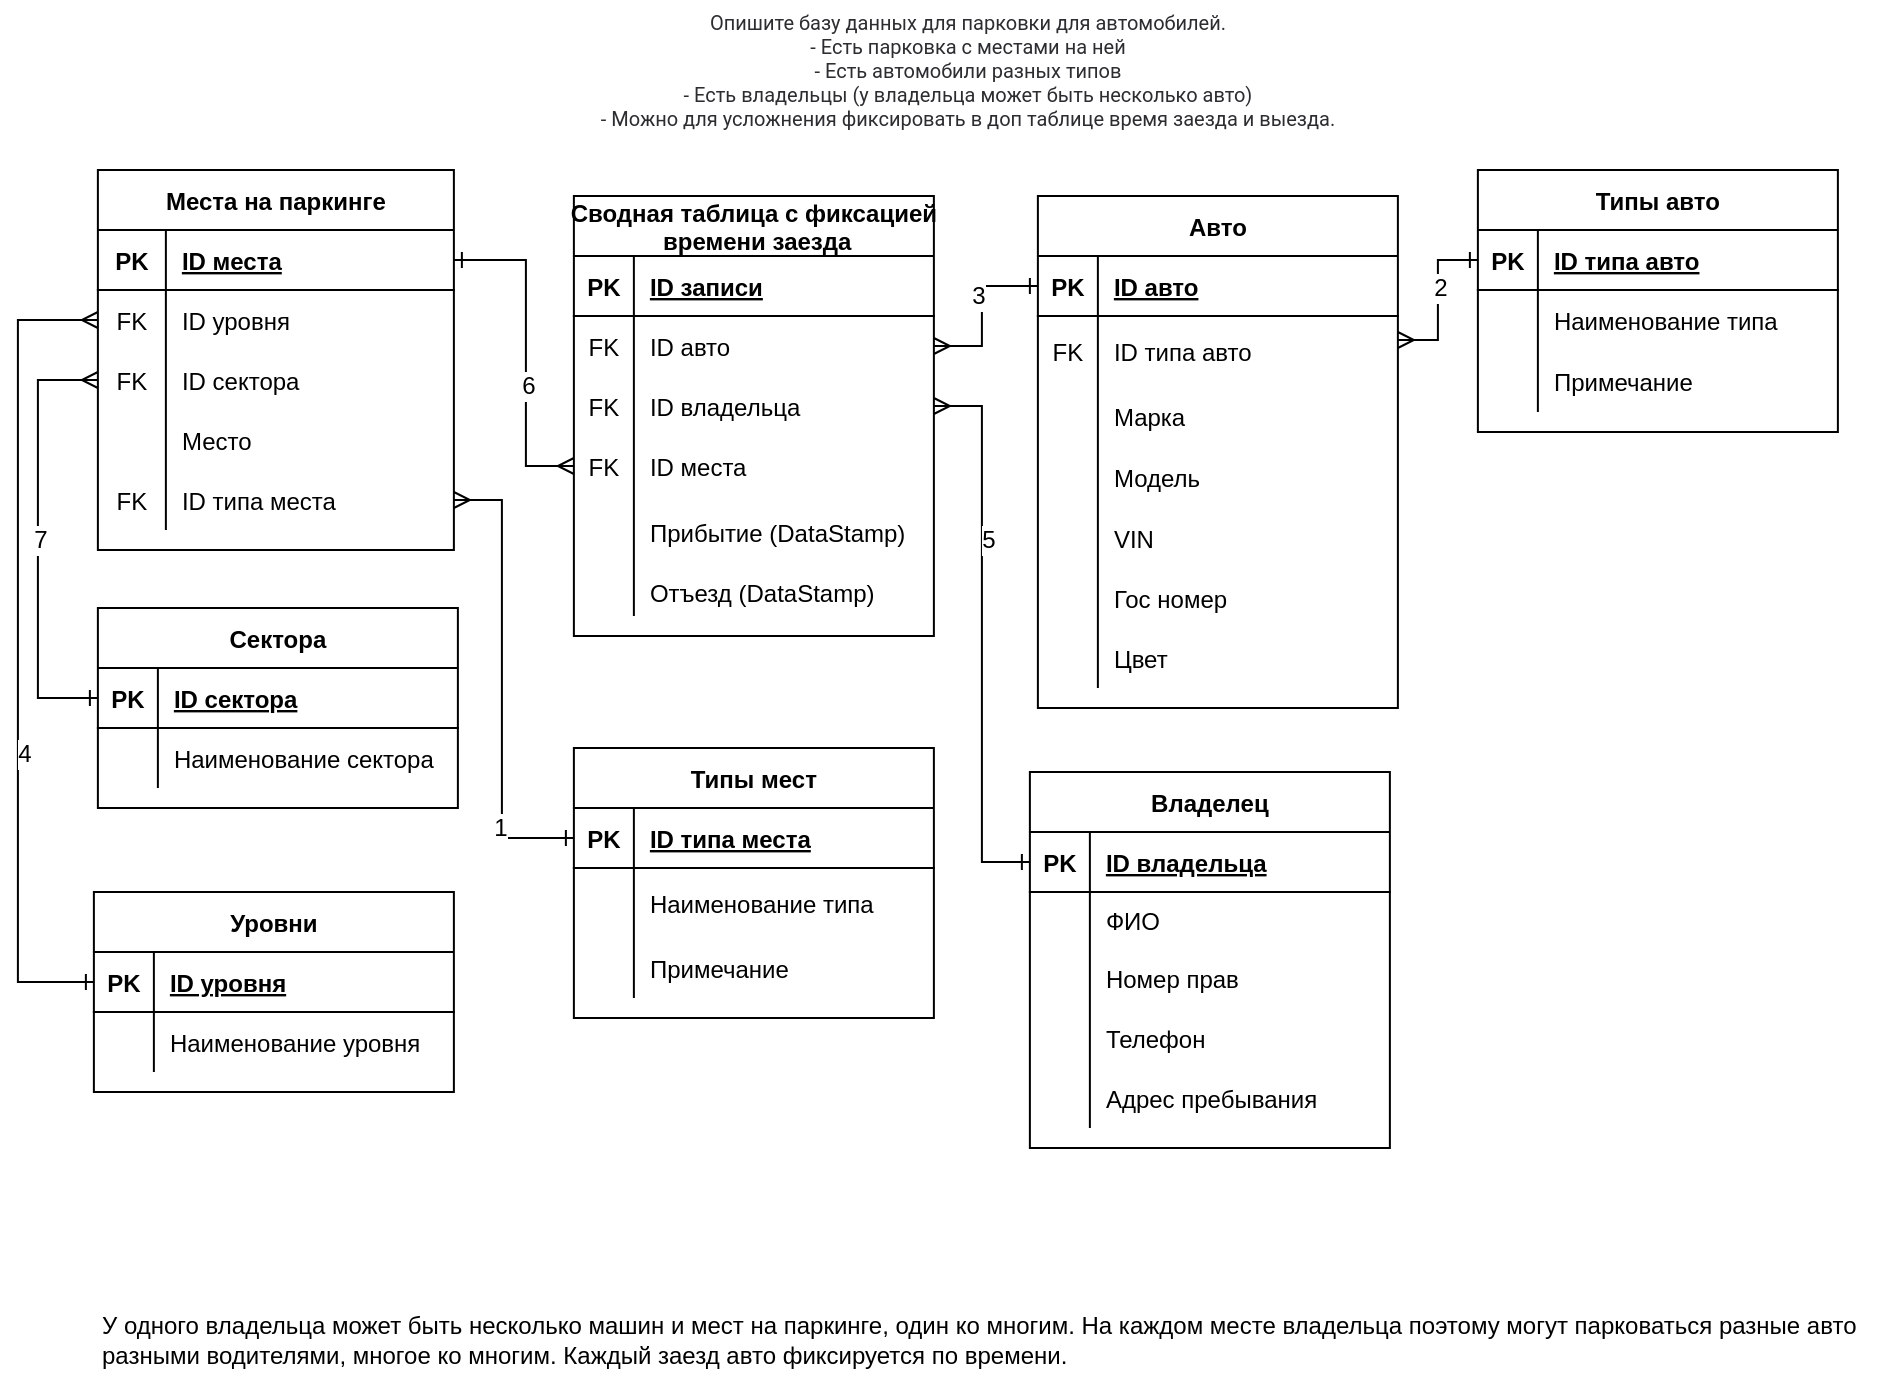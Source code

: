<mxfile version="20.0.3" type="github"><diagram id="L3IoGjg6pXGNKtXuSOJb" name="Page-1"><mxGraphModel dx="1113" dy="759" grid="1" gridSize="12" guides="1" tooltips="1" connect="1" arrows="1" fold="1" page="1" pageScale="1" pageWidth="1169" pageHeight="827" math="0" shadow="0"><root><mxCell id="0"/><mxCell id="1" parent="0"/><mxCell id="ihOSL-VGvATnuPGYAXtg-1" value="&lt;span style=&quot;text-align: start; caret-color: rgb(44, 45, 48); color: rgb(44, 45, 48); font-family: Roboto, &amp;quot;San Francisco&amp;quot;, &amp;quot;Helvetica Neue&amp;quot;, Helvetica, Arial; font-size: 10px; background-color: rgb(255, 255, 255);&quot;&gt;Опишите базу данных для парковки для автомобилей.&lt;/span&gt;&lt;br style=&quot;text-align: start; box-sizing: border-box; caret-color: rgb(44, 45, 48); color: rgb(44, 45, 48); font-family: Roboto, &amp;quot;San Francisco&amp;quot;, &amp;quot;Helvetica Neue&amp;quot;, Helvetica, Arial; font-size: 10px;&quot;&gt;&lt;span style=&quot;text-align: start; caret-color: rgb(44, 45, 48); color: rgb(44, 45, 48); font-family: Roboto, &amp;quot;San Francisco&amp;quot;, &amp;quot;Helvetica Neue&amp;quot;, Helvetica, Arial; font-size: 10px; background-color: rgb(255, 255, 255);&quot;&gt;- Есть парковка с местами на ней&lt;/span&gt;&lt;br style=&quot;text-align: start; box-sizing: border-box; caret-color: rgb(44, 45, 48); color: rgb(44, 45, 48); font-family: Roboto, &amp;quot;San Francisco&amp;quot;, &amp;quot;Helvetica Neue&amp;quot;, Helvetica, Arial; font-size: 10px;&quot;&gt;&lt;span style=&quot;text-align: start; caret-color: rgb(44, 45, 48); color: rgb(44, 45, 48); font-family: Roboto, &amp;quot;San Francisco&amp;quot;, &amp;quot;Helvetica Neue&amp;quot;, Helvetica, Arial; font-size: 10px; background-color: rgb(255, 255, 255);&quot;&gt;- Есть автомобили разных типов&lt;/span&gt;&lt;br style=&quot;text-align: start; box-sizing: border-box; caret-color: rgb(44, 45, 48); color: rgb(44, 45, 48); font-family: Roboto, &amp;quot;San Francisco&amp;quot;, &amp;quot;Helvetica Neue&amp;quot;, Helvetica, Arial; font-size: 10px;&quot;&gt;&lt;span style=&quot;text-align: start; caret-color: rgb(44, 45, 48); color: rgb(44, 45, 48); font-family: Roboto, &amp;quot;San Francisco&amp;quot;, &amp;quot;Helvetica Neue&amp;quot;, Helvetica, Arial; font-size: 10px; background-color: rgb(255, 255, 255);&quot;&gt;- Есть владельцы (у владельца может быть несколько авто)&lt;/span&gt;&lt;br style=&quot;text-align: start; box-sizing: border-box; caret-color: rgb(44, 45, 48); color: rgb(44, 45, 48); font-family: Roboto, &amp;quot;San Francisco&amp;quot;, &amp;quot;Helvetica Neue&amp;quot;, Helvetica, Arial; font-size: 10px;&quot;&gt;&lt;span style=&quot;text-align: start; caret-color: rgb(44, 45, 48); color: rgb(44, 45, 48); font-family: Roboto, &amp;quot;San Francisco&amp;quot;, &amp;quot;Helvetica Neue&amp;quot;, Helvetica, Arial; font-size: 10px; background-color: rgb(255, 255, 255);&quot;&gt;- Можно для усложнения фиксировать в доп таблице время заезда и выезда.&lt;/span&gt;" style="text;html=1;strokeColor=none;fillColor=none;align=center;verticalAlign=middle;whiteSpace=wrap;rounded=0;fontSize=10;" vertex="1" parent="1"><mxGeometry x="69.94" y="10" width="930" height="70" as="geometry"/></mxCell><mxCell id="ihOSL-VGvATnuPGYAXtg-3" value="Места на паркинге" style="shape=table;startSize=30;container=1;collapsible=1;childLayout=tableLayout;fixedRows=1;rowLines=0;fontStyle=1;align=center;resizeLast=1;" vertex="1" parent="1"><mxGeometry x="99.94" y="95" width="178" height="190" as="geometry"/></mxCell><mxCell id="ihOSL-VGvATnuPGYAXtg-4" value="" style="shape=tableRow;horizontal=0;startSize=0;swimlaneHead=0;swimlaneBody=0;fillColor=none;collapsible=0;dropTarget=0;points=[[0,0.5],[1,0.5]];portConstraint=eastwest;top=0;left=0;right=0;bottom=1;" vertex="1" parent="ihOSL-VGvATnuPGYAXtg-3"><mxGeometry y="30" width="178" height="30" as="geometry"/></mxCell><mxCell id="ihOSL-VGvATnuPGYAXtg-5" value="PK" style="shape=partialRectangle;connectable=0;fillColor=none;top=0;left=0;bottom=0;right=0;fontStyle=1;overflow=hidden;" vertex="1" parent="ihOSL-VGvATnuPGYAXtg-4"><mxGeometry width="34" height="30" as="geometry"><mxRectangle width="34" height="30" as="alternateBounds"/></mxGeometry></mxCell><mxCell id="ihOSL-VGvATnuPGYAXtg-6" value="ID места" style="shape=partialRectangle;connectable=0;fillColor=none;top=0;left=0;bottom=0;right=0;align=left;spacingLeft=6;fontStyle=5;overflow=hidden;" vertex="1" parent="ihOSL-VGvATnuPGYAXtg-4"><mxGeometry x="34" width="144" height="30" as="geometry"><mxRectangle width="144" height="30" as="alternateBounds"/></mxGeometry></mxCell><mxCell id="ihOSL-VGvATnuPGYAXtg-42" value="" style="shape=tableRow;horizontal=0;startSize=0;swimlaneHead=0;swimlaneBody=0;fillColor=none;collapsible=0;dropTarget=0;points=[[0,0.5],[1,0.5]];portConstraint=eastwest;top=0;left=0;right=0;bottom=0;" vertex="1" parent="ihOSL-VGvATnuPGYAXtg-3"><mxGeometry y="60" width="178" height="30" as="geometry"/></mxCell><mxCell id="ihOSL-VGvATnuPGYAXtg-43" value="FK" style="shape=partialRectangle;connectable=0;fillColor=none;top=0;left=0;bottom=0;right=0;fontStyle=0;overflow=hidden;" vertex="1" parent="ihOSL-VGvATnuPGYAXtg-42"><mxGeometry width="34" height="30" as="geometry"><mxRectangle width="34" height="30" as="alternateBounds"/></mxGeometry></mxCell><mxCell id="ihOSL-VGvATnuPGYAXtg-44" value="ID уровня" style="shape=partialRectangle;connectable=0;fillColor=none;top=0;left=0;bottom=0;right=0;align=left;spacingLeft=6;fontStyle=0;overflow=hidden;" vertex="1" parent="ihOSL-VGvATnuPGYAXtg-42"><mxGeometry x="34" width="144" height="30" as="geometry"><mxRectangle width="144" height="30" as="alternateBounds"/></mxGeometry></mxCell><mxCell id="ihOSL-VGvATnuPGYAXtg-45" value="" style="shape=tableRow;horizontal=0;startSize=0;swimlaneHead=0;swimlaneBody=0;fillColor=none;collapsible=0;dropTarget=0;points=[[0,0.5],[1,0.5]];portConstraint=eastwest;top=0;left=0;right=0;bottom=0;" vertex="1" parent="ihOSL-VGvATnuPGYAXtg-3"><mxGeometry y="90" width="178" height="30" as="geometry"/></mxCell><mxCell id="ihOSL-VGvATnuPGYAXtg-46" value="FK" style="shape=partialRectangle;connectable=0;fillColor=none;top=0;left=0;bottom=0;right=0;fontStyle=0;overflow=hidden;" vertex="1" parent="ihOSL-VGvATnuPGYAXtg-45"><mxGeometry width="34" height="30" as="geometry"><mxRectangle width="34" height="30" as="alternateBounds"/></mxGeometry></mxCell><mxCell id="ihOSL-VGvATnuPGYAXtg-47" value="ID сектора" style="shape=partialRectangle;connectable=0;fillColor=none;top=0;left=0;bottom=0;right=0;align=left;spacingLeft=6;fontStyle=0;overflow=hidden;" vertex="1" parent="ihOSL-VGvATnuPGYAXtg-45"><mxGeometry x="34" width="144" height="30" as="geometry"><mxRectangle width="144" height="30" as="alternateBounds"/></mxGeometry></mxCell><mxCell id="ihOSL-VGvATnuPGYAXtg-7" value="" style="shape=tableRow;horizontal=0;startSize=0;swimlaneHead=0;swimlaneBody=0;fillColor=none;collapsible=0;dropTarget=0;points=[[0,0.5],[1,0.5]];portConstraint=eastwest;top=0;left=0;right=0;bottom=0;" vertex="1" parent="ihOSL-VGvATnuPGYAXtg-3"><mxGeometry y="120" width="178" height="30" as="geometry"/></mxCell><mxCell id="ihOSL-VGvATnuPGYAXtg-8" value="" style="shape=partialRectangle;connectable=0;fillColor=none;top=0;left=0;bottom=0;right=0;editable=1;overflow=hidden;" vertex="1" parent="ihOSL-VGvATnuPGYAXtg-7"><mxGeometry width="34" height="30" as="geometry"><mxRectangle width="34" height="30" as="alternateBounds"/></mxGeometry></mxCell><mxCell id="ihOSL-VGvATnuPGYAXtg-9" value="Место" style="shape=partialRectangle;connectable=0;fillColor=none;top=0;left=0;bottom=0;right=0;align=left;spacingLeft=6;overflow=hidden;" vertex="1" parent="ihOSL-VGvATnuPGYAXtg-7"><mxGeometry x="34" width="144" height="30" as="geometry"><mxRectangle width="144" height="30" as="alternateBounds"/></mxGeometry></mxCell><mxCell id="ihOSL-VGvATnuPGYAXtg-247" value="" style="shape=tableRow;horizontal=0;startSize=0;swimlaneHead=0;swimlaneBody=0;fillColor=none;collapsible=0;dropTarget=0;points=[[0,0.5],[1,0.5]];portConstraint=eastwest;top=0;left=0;right=0;bottom=0;fontSize=12;" vertex="1" parent="ihOSL-VGvATnuPGYAXtg-3"><mxGeometry y="150" width="178" height="30" as="geometry"/></mxCell><mxCell id="ihOSL-VGvATnuPGYAXtg-248" value="FK" style="shape=partialRectangle;connectable=0;fillColor=none;top=0;left=0;bottom=0;right=0;fontStyle=0;overflow=hidden;fontSize=12;" vertex="1" parent="ihOSL-VGvATnuPGYAXtg-247"><mxGeometry width="34" height="30" as="geometry"><mxRectangle width="34" height="30" as="alternateBounds"/></mxGeometry></mxCell><mxCell id="ihOSL-VGvATnuPGYAXtg-249" value="ID типа места" style="shape=partialRectangle;connectable=0;fillColor=none;top=0;left=0;bottom=0;right=0;align=left;spacingLeft=6;fontStyle=0;overflow=hidden;fontSize=12;" vertex="1" parent="ihOSL-VGvATnuPGYAXtg-247"><mxGeometry x="34" width="144" height="30" as="geometry"><mxRectangle width="144" height="30" as="alternateBounds"/></mxGeometry></mxCell><mxCell id="ihOSL-VGvATnuPGYAXtg-16" value="Сектора" style="shape=table;startSize=30;container=1;collapsible=1;childLayout=tableLayout;fixedRows=1;rowLines=0;fontStyle=1;align=center;resizeLast=1;" vertex="1" parent="1"><mxGeometry x="99.94" y="314" width="180" height="100" as="geometry"/></mxCell><mxCell id="ihOSL-VGvATnuPGYAXtg-17" value="" style="shape=tableRow;horizontal=0;startSize=0;swimlaneHead=0;swimlaneBody=0;fillColor=none;collapsible=0;dropTarget=0;points=[[0,0.5],[1,0.5]];portConstraint=eastwest;top=0;left=0;right=0;bottom=1;" vertex="1" parent="ihOSL-VGvATnuPGYAXtg-16"><mxGeometry y="30" width="180" height="30" as="geometry"/></mxCell><mxCell id="ihOSL-VGvATnuPGYAXtg-18" value="PK" style="shape=partialRectangle;connectable=0;fillColor=none;top=0;left=0;bottom=0;right=0;fontStyle=1;overflow=hidden;" vertex="1" parent="ihOSL-VGvATnuPGYAXtg-17"><mxGeometry width="30" height="30" as="geometry"><mxRectangle width="30" height="30" as="alternateBounds"/></mxGeometry></mxCell><mxCell id="ihOSL-VGvATnuPGYAXtg-19" value="ID сектора" style="shape=partialRectangle;connectable=0;fillColor=none;top=0;left=0;bottom=0;right=0;align=left;spacingLeft=6;fontStyle=5;overflow=hidden;" vertex="1" parent="ihOSL-VGvATnuPGYAXtg-17"><mxGeometry x="30" width="150" height="30" as="geometry"><mxRectangle width="150" height="30" as="alternateBounds"/></mxGeometry></mxCell><mxCell id="ihOSL-VGvATnuPGYAXtg-20" value="" style="shape=tableRow;horizontal=0;startSize=0;swimlaneHead=0;swimlaneBody=0;fillColor=none;collapsible=0;dropTarget=0;points=[[0,0.5],[1,0.5]];portConstraint=eastwest;top=0;left=0;right=0;bottom=0;" vertex="1" parent="ihOSL-VGvATnuPGYAXtg-16"><mxGeometry y="60" width="180" height="30" as="geometry"/></mxCell><mxCell id="ihOSL-VGvATnuPGYAXtg-21" value="" style="shape=partialRectangle;connectable=0;fillColor=none;top=0;left=0;bottom=0;right=0;editable=1;overflow=hidden;" vertex="1" parent="ihOSL-VGvATnuPGYAXtg-20"><mxGeometry width="30" height="30" as="geometry"><mxRectangle width="30" height="30" as="alternateBounds"/></mxGeometry></mxCell><mxCell id="ihOSL-VGvATnuPGYAXtg-22" value="Наименование сектора" style="shape=partialRectangle;connectable=0;fillColor=none;top=0;left=0;bottom=0;right=0;align=left;spacingLeft=6;overflow=hidden;" vertex="1" parent="ihOSL-VGvATnuPGYAXtg-20"><mxGeometry x="30" width="150" height="30" as="geometry"><mxRectangle width="150" height="30" as="alternateBounds"/></mxGeometry></mxCell><mxCell id="ihOSL-VGvATnuPGYAXtg-29" value="Уровни" style="shape=table;startSize=30;container=1;collapsible=1;childLayout=tableLayout;fixedRows=1;rowLines=0;fontStyle=1;align=center;resizeLast=1;" vertex="1" parent="1"><mxGeometry x="97.94" y="456" width="180" height="100" as="geometry"/></mxCell><mxCell id="ihOSL-VGvATnuPGYAXtg-30" value="" style="shape=tableRow;horizontal=0;startSize=0;swimlaneHead=0;swimlaneBody=0;fillColor=none;collapsible=0;dropTarget=0;points=[[0,0.5],[1,0.5]];portConstraint=eastwest;top=0;left=0;right=0;bottom=1;" vertex="1" parent="ihOSL-VGvATnuPGYAXtg-29"><mxGeometry y="30" width="180" height="30" as="geometry"/></mxCell><mxCell id="ihOSL-VGvATnuPGYAXtg-31" value="PK" style="shape=partialRectangle;connectable=0;fillColor=none;top=0;left=0;bottom=0;right=0;fontStyle=1;overflow=hidden;" vertex="1" parent="ihOSL-VGvATnuPGYAXtg-30"><mxGeometry width="30" height="30" as="geometry"><mxRectangle width="30" height="30" as="alternateBounds"/></mxGeometry></mxCell><mxCell id="ihOSL-VGvATnuPGYAXtg-32" value="ID уровня" style="shape=partialRectangle;connectable=0;fillColor=none;top=0;left=0;bottom=0;right=0;align=left;spacingLeft=6;fontStyle=5;overflow=hidden;" vertex="1" parent="ihOSL-VGvATnuPGYAXtg-30"><mxGeometry x="30" width="150" height="30" as="geometry"><mxRectangle width="150" height="30" as="alternateBounds"/></mxGeometry></mxCell><mxCell id="ihOSL-VGvATnuPGYAXtg-33" value="" style="shape=tableRow;horizontal=0;startSize=0;swimlaneHead=0;swimlaneBody=0;fillColor=none;collapsible=0;dropTarget=0;points=[[0,0.5],[1,0.5]];portConstraint=eastwest;top=0;left=0;right=0;bottom=0;" vertex="1" parent="ihOSL-VGvATnuPGYAXtg-29"><mxGeometry y="60" width="180" height="30" as="geometry"/></mxCell><mxCell id="ihOSL-VGvATnuPGYAXtg-34" value="" style="shape=partialRectangle;connectable=0;fillColor=none;top=0;left=0;bottom=0;right=0;editable=1;overflow=hidden;" vertex="1" parent="ihOSL-VGvATnuPGYAXtg-33"><mxGeometry width="30" height="30" as="geometry"><mxRectangle width="30" height="30" as="alternateBounds"/></mxGeometry></mxCell><mxCell id="ihOSL-VGvATnuPGYAXtg-35" value="Наименование уровня" style="shape=partialRectangle;connectable=0;fillColor=none;top=0;left=0;bottom=0;right=0;align=left;spacingLeft=6;overflow=hidden;" vertex="1" parent="ihOSL-VGvATnuPGYAXtg-33"><mxGeometry x="30" width="150" height="30" as="geometry"><mxRectangle width="150" height="30" as="alternateBounds"/></mxGeometry></mxCell><mxCell id="ihOSL-VGvATnuPGYAXtg-52" style="edgeStyle=orthogonalEdgeStyle;rounded=0;orthogonalLoop=1;jettySize=auto;html=1;endArrow=ERone;endFill=0;startArrow=ERmany;startFill=0;" edge="1" parent="1" source="ihOSL-VGvATnuPGYAXtg-45" target="ihOSL-VGvATnuPGYAXtg-17"><mxGeometry relative="1" as="geometry"><Array as="points"><mxPoint x="69.94" y="200"/><mxPoint x="69.94" y="359"/></Array></mxGeometry></mxCell><mxCell id="ihOSL-VGvATnuPGYAXtg-258" value="7" style="edgeLabel;html=1;align=center;verticalAlign=middle;resizable=0;points=[];fontSize=12;" vertex="1" connectable="0" parent="ihOSL-VGvATnuPGYAXtg-52"><mxGeometry x="0.003" y="1" relative="1" as="geometry"><mxPoint as="offset"/></mxGeometry></mxCell><mxCell id="ihOSL-VGvATnuPGYAXtg-53" style="edgeStyle=orthogonalEdgeStyle;rounded=0;orthogonalLoop=1;jettySize=auto;html=1;startArrow=ERmany;startFill=0;endArrow=ERone;endFill=0;" edge="1" parent="1" source="ihOSL-VGvATnuPGYAXtg-42" target="ihOSL-VGvATnuPGYAXtg-30"><mxGeometry relative="1" as="geometry"><mxPoint x="89.94" y="400" as="targetPoint"/><Array as="points"><mxPoint x="59.94" y="170"/><mxPoint x="59.94" y="501"/></Array></mxGeometry></mxCell><mxCell id="ihOSL-VGvATnuPGYAXtg-259" value="4" style="edgeLabel;html=1;align=center;verticalAlign=middle;resizable=0;points=[];fontSize=12;" vertex="1" connectable="0" parent="ihOSL-VGvATnuPGYAXtg-53"><mxGeometry x="0.256" y="3" relative="1" as="geometry"><mxPoint as="offset"/></mxGeometry></mxCell><mxCell id="ihOSL-VGvATnuPGYAXtg-54" value="Владелец" style="shape=table;startSize=30;container=1;collapsible=1;childLayout=tableLayout;fixedRows=1;rowLines=0;fontStyle=1;align=center;resizeLast=1;" vertex="1" parent="1"><mxGeometry x="565.94" y="396" width="180" height="188" as="geometry"/></mxCell><mxCell id="ihOSL-VGvATnuPGYAXtg-55" value="" style="shape=tableRow;horizontal=0;startSize=0;swimlaneHead=0;swimlaneBody=0;fillColor=none;collapsible=0;dropTarget=0;points=[[0,0.5],[1,0.5]];portConstraint=eastwest;top=0;left=0;right=0;bottom=1;" vertex="1" parent="ihOSL-VGvATnuPGYAXtg-54"><mxGeometry y="30" width="180" height="30" as="geometry"/></mxCell><mxCell id="ihOSL-VGvATnuPGYAXtg-56" value="PK" style="shape=partialRectangle;connectable=0;fillColor=none;top=0;left=0;bottom=0;right=0;fontStyle=1;overflow=hidden;" vertex="1" parent="ihOSL-VGvATnuPGYAXtg-55"><mxGeometry width="30" height="30" as="geometry"><mxRectangle width="30" height="30" as="alternateBounds"/></mxGeometry></mxCell><mxCell id="ihOSL-VGvATnuPGYAXtg-57" value="ID владельца" style="shape=partialRectangle;connectable=0;fillColor=none;top=0;left=0;bottom=0;right=0;align=left;spacingLeft=6;fontStyle=5;overflow=hidden;" vertex="1" parent="ihOSL-VGvATnuPGYAXtg-55"><mxGeometry x="30" width="150" height="30" as="geometry"><mxRectangle width="150" height="30" as="alternateBounds"/></mxGeometry></mxCell><mxCell id="ihOSL-VGvATnuPGYAXtg-61" value="" style="shape=tableRow;horizontal=0;startSize=0;swimlaneHead=0;swimlaneBody=0;fillColor=none;collapsible=0;dropTarget=0;points=[[0,0.5],[1,0.5]];portConstraint=eastwest;top=0;left=0;right=0;bottom=0;" vertex="1" parent="ihOSL-VGvATnuPGYAXtg-54"><mxGeometry y="60" width="180" height="28" as="geometry"/></mxCell><mxCell id="ihOSL-VGvATnuPGYAXtg-62" value="" style="shape=partialRectangle;connectable=0;fillColor=none;top=0;left=0;bottom=0;right=0;editable=1;overflow=hidden;" vertex="1" parent="ihOSL-VGvATnuPGYAXtg-61"><mxGeometry width="30" height="28" as="geometry"><mxRectangle width="30" height="28" as="alternateBounds"/></mxGeometry></mxCell><mxCell id="ihOSL-VGvATnuPGYAXtg-63" value="ФИО" style="shape=partialRectangle;connectable=0;fillColor=none;top=0;left=0;bottom=0;right=0;align=left;spacingLeft=6;overflow=hidden;" vertex="1" parent="ihOSL-VGvATnuPGYAXtg-61"><mxGeometry x="30" width="150" height="28" as="geometry"><mxRectangle width="150" height="28" as="alternateBounds"/></mxGeometry></mxCell><mxCell id="ihOSL-VGvATnuPGYAXtg-58" value="" style="shape=tableRow;horizontal=0;startSize=0;swimlaneHead=0;swimlaneBody=0;fillColor=none;collapsible=0;dropTarget=0;points=[[0,0.5],[1,0.5]];portConstraint=eastwest;top=0;left=0;right=0;bottom=0;" vertex="1" parent="ihOSL-VGvATnuPGYAXtg-54"><mxGeometry y="88" width="180" height="30" as="geometry"/></mxCell><mxCell id="ihOSL-VGvATnuPGYAXtg-59" value="" style="shape=partialRectangle;connectable=0;fillColor=none;top=0;left=0;bottom=0;right=0;editable=1;overflow=hidden;" vertex="1" parent="ihOSL-VGvATnuPGYAXtg-58"><mxGeometry width="30" height="30" as="geometry"><mxRectangle width="30" height="30" as="alternateBounds"/></mxGeometry></mxCell><mxCell id="ihOSL-VGvATnuPGYAXtg-60" value="Номер прав" style="shape=partialRectangle;connectable=0;fillColor=none;top=0;left=0;bottom=0;right=0;align=left;spacingLeft=6;overflow=hidden;" vertex="1" parent="ihOSL-VGvATnuPGYAXtg-58"><mxGeometry x="30" width="150" height="30" as="geometry"><mxRectangle width="150" height="30" as="alternateBounds"/></mxGeometry></mxCell><mxCell id="ihOSL-VGvATnuPGYAXtg-64" value="" style="shape=tableRow;horizontal=0;startSize=0;swimlaneHead=0;swimlaneBody=0;fillColor=none;collapsible=0;dropTarget=0;points=[[0,0.5],[1,0.5]];portConstraint=eastwest;top=0;left=0;right=0;bottom=0;" vertex="1" parent="ihOSL-VGvATnuPGYAXtg-54"><mxGeometry y="118" width="180" height="30" as="geometry"/></mxCell><mxCell id="ihOSL-VGvATnuPGYAXtg-65" value="" style="shape=partialRectangle;connectable=0;fillColor=none;top=0;left=0;bottom=0;right=0;editable=1;overflow=hidden;" vertex="1" parent="ihOSL-VGvATnuPGYAXtg-64"><mxGeometry width="30" height="30" as="geometry"><mxRectangle width="30" height="30" as="alternateBounds"/></mxGeometry></mxCell><mxCell id="ihOSL-VGvATnuPGYAXtg-66" value="Телефон" style="shape=partialRectangle;connectable=0;fillColor=none;top=0;left=0;bottom=0;right=0;align=left;spacingLeft=6;overflow=hidden;" vertex="1" parent="ihOSL-VGvATnuPGYAXtg-64"><mxGeometry x="30" width="150" height="30" as="geometry"><mxRectangle width="150" height="30" as="alternateBounds"/></mxGeometry></mxCell><mxCell id="ihOSL-VGvATnuPGYAXtg-67" value="" style="shape=tableRow;horizontal=0;startSize=0;swimlaneHead=0;swimlaneBody=0;fillColor=none;collapsible=0;dropTarget=0;points=[[0,0.5],[1,0.5]];portConstraint=eastwest;top=0;left=0;right=0;bottom=0;" vertex="1" parent="ihOSL-VGvATnuPGYAXtg-54"><mxGeometry y="148" width="180" height="30" as="geometry"/></mxCell><mxCell id="ihOSL-VGvATnuPGYAXtg-68" value="" style="shape=partialRectangle;connectable=0;fillColor=none;top=0;left=0;bottom=0;right=0;editable=1;overflow=hidden;" vertex="1" parent="ihOSL-VGvATnuPGYAXtg-67"><mxGeometry width="30" height="30" as="geometry"><mxRectangle width="30" height="30" as="alternateBounds"/></mxGeometry></mxCell><mxCell id="ihOSL-VGvATnuPGYAXtg-69" value="Адрес пребывания" style="shape=partialRectangle;connectable=0;fillColor=none;top=0;left=0;bottom=0;right=0;align=left;spacingLeft=6;overflow=hidden;" vertex="1" parent="ihOSL-VGvATnuPGYAXtg-67"><mxGeometry x="30" width="150" height="30" as="geometry"><mxRectangle width="150" height="30" as="alternateBounds"/></mxGeometry></mxCell><mxCell id="ihOSL-VGvATnuPGYAXtg-70" value="Авто" style="shape=table;startSize=30;container=1;collapsible=1;childLayout=tableLayout;fixedRows=1;rowLines=0;fontStyle=1;align=center;resizeLast=1;" vertex="1" parent="1"><mxGeometry x="569.94" y="108" width="180" height="256" as="geometry"/></mxCell><mxCell id="ihOSL-VGvATnuPGYAXtg-71" value="" style="shape=tableRow;horizontal=0;startSize=0;swimlaneHead=0;swimlaneBody=0;fillColor=none;collapsible=0;dropTarget=0;points=[[0,0.5],[1,0.5]];portConstraint=eastwest;top=0;left=0;right=0;bottom=1;" vertex="1" parent="ihOSL-VGvATnuPGYAXtg-70"><mxGeometry y="30" width="180" height="30" as="geometry"/></mxCell><mxCell id="ihOSL-VGvATnuPGYAXtg-72" value="PK" style="shape=partialRectangle;connectable=0;fillColor=none;top=0;left=0;bottom=0;right=0;fontStyle=1;overflow=hidden;" vertex="1" parent="ihOSL-VGvATnuPGYAXtg-71"><mxGeometry width="30" height="30" as="geometry"><mxRectangle width="30" height="30" as="alternateBounds"/></mxGeometry></mxCell><mxCell id="ihOSL-VGvATnuPGYAXtg-73" value="ID авто" style="shape=partialRectangle;connectable=0;fillColor=none;top=0;left=0;bottom=0;right=0;align=left;spacingLeft=6;fontStyle=5;overflow=hidden;" vertex="1" parent="ihOSL-VGvATnuPGYAXtg-71"><mxGeometry x="30" width="150" height="30" as="geometry"><mxRectangle width="150" height="30" as="alternateBounds"/></mxGeometry></mxCell><mxCell id="ihOSL-VGvATnuPGYAXtg-94" value="" style="shape=tableRow;horizontal=0;startSize=0;swimlaneHead=0;swimlaneBody=0;fillColor=none;collapsible=0;dropTarget=0;points=[[0,0.5],[1,0.5]];portConstraint=eastwest;top=0;left=0;right=0;bottom=0;" vertex="1" parent="ihOSL-VGvATnuPGYAXtg-70"><mxGeometry y="60" width="180" height="35" as="geometry"/></mxCell><mxCell id="ihOSL-VGvATnuPGYAXtg-95" value="FK" style="shape=partialRectangle;connectable=0;fillColor=none;top=0;left=0;bottom=0;right=0;fontStyle=0;overflow=hidden;" vertex="1" parent="ihOSL-VGvATnuPGYAXtg-94"><mxGeometry width="30" height="35" as="geometry"><mxRectangle width="30" height="35" as="alternateBounds"/></mxGeometry></mxCell><mxCell id="ihOSL-VGvATnuPGYAXtg-96" value="ID типа авто" style="shape=partialRectangle;connectable=0;fillColor=none;top=0;left=0;bottom=0;right=0;align=left;spacingLeft=6;fontStyle=0;overflow=hidden;" vertex="1" parent="ihOSL-VGvATnuPGYAXtg-94"><mxGeometry x="30" width="150" height="35" as="geometry"><mxRectangle width="150" height="35" as="alternateBounds"/></mxGeometry></mxCell><mxCell id="ihOSL-VGvATnuPGYAXtg-74" value="" style="shape=tableRow;horizontal=0;startSize=0;swimlaneHead=0;swimlaneBody=0;fillColor=none;collapsible=0;dropTarget=0;points=[[0,0.5],[1,0.5]];portConstraint=eastwest;top=0;left=0;right=0;bottom=0;" vertex="1" parent="ihOSL-VGvATnuPGYAXtg-70"><mxGeometry y="95" width="180" height="30" as="geometry"/></mxCell><mxCell id="ihOSL-VGvATnuPGYAXtg-75" value="" style="shape=partialRectangle;connectable=0;fillColor=none;top=0;left=0;bottom=0;right=0;editable=1;overflow=hidden;" vertex="1" parent="ihOSL-VGvATnuPGYAXtg-74"><mxGeometry width="30" height="30" as="geometry"><mxRectangle width="30" height="30" as="alternateBounds"/></mxGeometry></mxCell><mxCell id="ihOSL-VGvATnuPGYAXtg-76" value="Марка" style="shape=partialRectangle;connectable=0;fillColor=none;top=0;left=0;bottom=0;right=0;align=left;spacingLeft=6;overflow=hidden;" vertex="1" parent="ihOSL-VGvATnuPGYAXtg-74"><mxGeometry x="30" width="150" height="30" as="geometry"><mxRectangle width="150" height="30" as="alternateBounds"/></mxGeometry></mxCell><mxCell id="ihOSL-VGvATnuPGYAXtg-77" value="" style="shape=tableRow;horizontal=0;startSize=0;swimlaneHead=0;swimlaneBody=0;fillColor=none;collapsible=0;dropTarget=0;points=[[0,0.5],[1,0.5]];portConstraint=eastwest;top=0;left=0;right=0;bottom=0;" vertex="1" parent="ihOSL-VGvATnuPGYAXtg-70"><mxGeometry y="125" width="180" height="31" as="geometry"/></mxCell><mxCell id="ihOSL-VGvATnuPGYAXtg-78" value="" style="shape=partialRectangle;connectable=0;fillColor=none;top=0;left=0;bottom=0;right=0;editable=1;overflow=hidden;" vertex="1" parent="ihOSL-VGvATnuPGYAXtg-77"><mxGeometry width="30" height="31" as="geometry"><mxRectangle width="30" height="31" as="alternateBounds"/></mxGeometry></mxCell><mxCell id="ihOSL-VGvATnuPGYAXtg-79" value="Модель" style="shape=partialRectangle;connectable=0;fillColor=none;top=0;left=0;bottom=0;right=0;align=left;spacingLeft=6;overflow=hidden;" vertex="1" parent="ihOSL-VGvATnuPGYAXtg-77"><mxGeometry x="30" width="150" height="31" as="geometry"><mxRectangle width="150" height="31" as="alternateBounds"/></mxGeometry></mxCell><mxCell id="ihOSL-VGvATnuPGYAXtg-80" value="" style="shape=tableRow;horizontal=0;startSize=0;swimlaneHead=0;swimlaneBody=0;fillColor=none;collapsible=0;dropTarget=0;points=[[0,0.5],[1,0.5]];portConstraint=eastwest;top=0;left=0;right=0;bottom=0;" vertex="1" parent="ihOSL-VGvATnuPGYAXtg-70"><mxGeometry y="156" width="180" height="30" as="geometry"/></mxCell><mxCell id="ihOSL-VGvATnuPGYAXtg-81" value="" style="shape=partialRectangle;connectable=0;fillColor=none;top=0;left=0;bottom=0;right=0;editable=1;overflow=hidden;" vertex="1" parent="ihOSL-VGvATnuPGYAXtg-80"><mxGeometry width="30" height="30" as="geometry"><mxRectangle width="30" height="30" as="alternateBounds"/></mxGeometry></mxCell><mxCell id="ihOSL-VGvATnuPGYAXtg-82" value="VIN" style="shape=partialRectangle;connectable=0;fillColor=none;top=0;left=0;bottom=0;right=0;align=left;spacingLeft=6;overflow=hidden;" vertex="1" parent="ihOSL-VGvATnuPGYAXtg-80"><mxGeometry x="30" width="150" height="30" as="geometry"><mxRectangle width="150" height="30" as="alternateBounds"/></mxGeometry></mxCell><mxCell id="ihOSL-VGvATnuPGYAXtg-87" value="" style="shape=tableRow;horizontal=0;startSize=0;swimlaneHead=0;swimlaneBody=0;fillColor=none;collapsible=0;dropTarget=0;points=[[0,0.5],[1,0.5]];portConstraint=eastwest;top=0;left=0;right=0;bottom=0;" vertex="1" parent="ihOSL-VGvATnuPGYAXtg-70"><mxGeometry y="186" width="180" height="30" as="geometry"/></mxCell><mxCell id="ihOSL-VGvATnuPGYAXtg-88" value="" style="shape=partialRectangle;connectable=0;fillColor=none;top=0;left=0;bottom=0;right=0;editable=1;overflow=hidden;" vertex="1" parent="ihOSL-VGvATnuPGYAXtg-87"><mxGeometry width="30" height="30" as="geometry"><mxRectangle width="30" height="30" as="alternateBounds"/></mxGeometry></mxCell><mxCell id="ihOSL-VGvATnuPGYAXtg-89" value="Гос номер" style="shape=partialRectangle;connectable=0;fillColor=none;top=0;left=0;bottom=0;right=0;align=left;spacingLeft=6;overflow=hidden;" vertex="1" parent="ihOSL-VGvATnuPGYAXtg-87"><mxGeometry x="30" width="150" height="30" as="geometry"><mxRectangle width="150" height="30" as="alternateBounds"/></mxGeometry></mxCell><mxCell id="ihOSL-VGvATnuPGYAXtg-91" value="" style="shape=tableRow;horizontal=0;startSize=0;swimlaneHead=0;swimlaneBody=0;fillColor=none;collapsible=0;dropTarget=0;points=[[0,0.5],[1,0.5]];portConstraint=eastwest;top=0;left=0;right=0;bottom=0;" vertex="1" parent="ihOSL-VGvATnuPGYAXtg-70"><mxGeometry y="216" width="180" height="30" as="geometry"/></mxCell><mxCell id="ihOSL-VGvATnuPGYAXtg-92" value="" style="shape=partialRectangle;connectable=0;fillColor=none;top=0;left=0;bottom=0;right=0;editable=1;overflow=hidden;" vertex="1" parent="ihOSL-VGvATnuPGYAXtg-91"><mxGeometry width="30" height="30" as="geometry"><mxRectangle width="30" height="30" as="alternateBounds"/></mxGeometry></mxCell><mxCell id="ihOSL-VGvATnuPGYAXtg-93" value="Цвет" style="shape=partialRectangle;connectable=0;fillColor=none;top=0;left=0;bottom=0;right=0;align=left;spacingLeft=6;overflow=hidden;" vertex="1" parent="ihOSL-VGvATnuPGYAXtg-91"><mxGeometry x="30" width="150" height="30" as="geometry"><mxRectangle width="150" height="30" as="alternateBounds"/></mxGeometry></mxCell><mxCell id="ihOSL-VGvATnuPGYAXtg-97" value="Типы авто" style="shape=table;startSize=30;container=1;collapsible=1;childLayout=tableLayout;fixedRows=1;rowLines=0;fontStyle=1;align=center;resizeLast=1;" vertex="1" parent="1"><mxGeometry x="789.94" y="95" width="180" height="131" as="geometry"/></mxCell><mxCell id="ihOSL-VGvATnuPGYAXtg-98" value="" style="shape=tableRow;horizontal=0;startSize=0;swimlaneHead=0;swimlaneBody=0;fillColor=none;collapsible=0;dropTarget=0;points=[[0,0.5],[1,0.5]];portConstraint=eastwest;top=0;left=0;right=0;bottom=1;" vertex="1" parent="ihOSL-VGvATnuPGYAXtg-97"><mxGeometry y="30" width="180" height="30" as="geometry"/></mxCell><mxCell id="ihOSL-VGvATnuPGYAXtg-99" value="PK" style="shape=partialRectangle;connectable=0;fillColor=none;top=0;left=0;bottom=0;right=0;fontStyle=1;overflow=hidden;" vertex="1" parent="ihOSL-VGvATnuPGYAXtg-98"><mxGeometry width="30" height="30" as="geometry"><mxRectangle width="30" height="30" as="alternateBounds"/></mxGeometry></mxCell><mxCell id="ihOSL-VGvATnuPGYAXtg-100" value="ID типа авто" style="shape=partialRectangle;connectable=0;fillColor=none;top=0;left=0;bottom=0;right=0;align=left;spacingLeft=6;fontStyle=5;overflow=hidden;" vertex="1" parent="ihOSL-VGvATnuPGYAXtg-98"><mxGeometry x="30" width="150" height="30" as="geometry"><mxRectangle width="150" height="30" as="alternateBounds"/></mxGeometry></mxCell><mxCell id="ihOSL-VGvATnuPGYAXtg-101" value="" style="shape=tableRow;horizontal=0;startSize=0;swimlaneHead=0;swimlaneBody=0;fillColor=none;collapsible=0;dropTarget=0;points=[[0,0.5],[1,0.5]];portConstraint=eastwest;top=0;left=0;right=0;bottom=0;" vertex="1" parent="ihOSL-VGvATnuPGYAXtg-97"><mxGeometry y="60" width="180" height="30" as="geometry"/></mxCell><mxCell id="ihOSL-VGvATnuPGYAXtg-102" value="" style="shape=partialRectangle;connectable=0;fillColor=none;top=0;left=0;bottom=0;right=0;editable=1;overflow=hidden;" vertex="1" parent="ihOSL-VGvATnuPGYAXtg-101"><mxGeometry width="30" height="30" as="geometry"><mxRectangle width="30" height="30" as="alternateBounds"/></mxGeometry></mxCell><mxCell id="ihOSL-VGvATnuPGYAXtg-103" value="Наименование типа" style="shape=partialRectangle;connectable=0;fillColor=none;top=0;left=0;bottom=0;right=0;align=left;spacingLeft=6;overflow=hidden;" vertex="1" parent="ihOSL-VGvATnuPGYAXtg-101"><mxGeometry x="30" width="150" height="30" as="geometry"><mxRectangle width="150" height="30" as="alternateBounds"/></mxGeometry></mxCell><mxCell id="ihOSL-VGvATnuPGYAXtg-104" value="" style="shape=tableRow;horizontal=0;startSize=0;swimlaneHead=0;swimlaneBody=0;fillColor=none;collapsible=0;dropTarget=0;points=[[0,0.5],[1,0.5]];portConstraint=eastwest;top=0;left=0;right=0;bottom=0;" vertex="1" parent="ihOSL-VGvATnuPGYAXtg-97"><mxGeometry y="90" width="180" height="31" as="geometry"/></mxCell><mxCell id="ihOSL-VGvATnuPGYAXtg-105" value="" style="shape=partialRectangle;connectable=0;fillColor=none;top=0;left=0;bottom=0;right=0;editable=1;overflow=hidden;" vertex="1" parent="ihOSL-VGvATnuPGYAXtg-104"><mxGeometry width="30" height="31" as="geometry"><mxRectangle width="30" height="31" as="alternateBounds"/></mxGeometry></mxCell><mxCell id="ihOSL-VGvATnuPGYAXtg-106" value="Примечание" style="shape=partialRectangle;connectable=0;fillColor=none;top=0;left=0;bottom=0;right=0;align=left;spacingLeft=6;overflow=hidden;" vertex="1" parent="ihOSL-VGvATnuPGYAXtg-104"><mxGeometry x="30" width="150" height="31" as="geometry"><mxRectangle width="150" height="31" as="alternateBounds"/></mxGeometry></mxCell><mxCell id="ihOSL-VGvATnuPGYAXtg-110" style="edgeStyle=orthogonalEdgeStyle;rounded=0;orthogonalLoop=1;jettySize=auto;html=1;entryX=0;entryY=0.5;entryDx=0;entryDy=0;startArrow=ERmany;startFill=0;endArrow=ERone;endFill=0;" edge="1" parent="1" source="ihOSL-VGvATnuPGYAXtg-94" target="ihOSL-VGvATnuPGYAXtg-98"><mxGeometry relative="1" as="geometry"><Array as="points"><mxPoint x="769.94" y="180"/><mxPoint x="769.94" y="140"/></Array></mxGeometry></mxCell><mxCell id="ihOSL-VGvATnuPGYAXtg-253" value="2" style="edgeLabel;html=1;align=center;verticalAlign=middle;resizable=0;points=[];fontSize=12;" vertex="1" connectable="0" parent="ihOSL-VGvATnuPGYAXtg-110"><mxGeometry x="0.154" y="-1" relative="1" as="geometry"><mxPoint as="offset"/></mxGeometry></mxCell><mxCell id="ihOSL-VGvATnuPGYAXtg-111" value="Сводная таблица с фиксацией&#10; времени заезда" style="shape=table;startSize=30;container=1;collapsible=1;childLayout=tableLayout;fixedRows=1;rowLines=0;fontStyle=1;align=center;resizeLast=1;" vertex="1" parent="1"><mxGeometry x="337.94" y="108" width="180" height="220" as="geometry"/></mxCell><mxCell id="ihOSL-VGvATnuPGYAXtg-112" value="" style="shape=tableRow;horizontal=0;startSize=0;swimlaneHead=0;swimlaneBody=0;fillColor=none;collapsible=0;dropTarget=0;points=[[0,0.5],[1,0.5]];portConstraint=eastwest;top=0;left=0;right=0;bottom=1;" vertex="1" parent="ihOSL-VGvATnuPGYAXtg-111"><mxGeometry y="30" width="180" height="30" as="geometry"/></mxCell><mxCell id="ihOSL-VGvATnuPGYAXtg-113" value="PK" style="shape=partialRectangle;connectable=0;fillColor=none;top=0;left=0;bottom=0;right=0;fontStyle=1;overflow=hidden;" vertex="1" parent="ihOSL-VGvATnuPGYAXtg-112"><mxGeometry width="30" height="30" as="geometry"><mxRectangle width="30" height="30" as="alternateBounds"/></mxGeometry></mxCell><mxCell id="ihOSL-VGvATnuPGYAXtg-114" value="ID записи" style="shape=partialRectangle;connectable=0;fillColor=none;top=0;left=0;bottom=0;right=0;align=left;spacingLeft=6;fontStyle=5;overflow=hidden;" vertex="1" parent="ihOSL-VGvATnuPGYAXtg-112"><mxGeometry x="30" width="150" height="30" as="geometry"><mxRectangle width="150" height="30" as="alternateBounds"/></mxGeometry></mxCell><mxCell id="ihOSL-VGvATnuPGYAXtg-135" value="" style="shape=tableRow;horizontal=0;startSize=0;swimlaneHead=0;swimlaneBody=0;fillColor=none;collapsible=0;dropTarget=0;points=[[0,0.5],[1,0.5]];portConstraint=eastwest;top=0;left=0;right=0;bottom=0;" vertex="1" parent="ihOSL-VGvATnuPGYAXtg-111"><mxGeometry y="60" width="180" height="30" as="geometry"/></mxCell><mxCell id="ihOSL-VGvATnuPGYAXtg-136" value="FK" style="shape=partialRectangle;connectable=0;fillColor=none;top=0;left=0;bottom=0;right=0;fontStyle=0;overflow=hidden;" vertex="1" parent="ihOSL-VGvATnuPGYAXtg-135"><mxGeometry width="30" height="30" as="geometry"><mxRectangle width="30" height="30" as="alternateBounds"/></mxGeometry></mxCell><mxCell id="ihOSL-VGvATnuPGYAXtg-137" value="ID авто" style="shape=partialRectangle;connectable=0;fillColor=none;top=0;left=0;bottom=0;right=0;align=left;spacingLeft=6;fontStyle=0;overflow=hidden;" vertex="1" parent="ihOSL-VGvATnuPGYAXtg-135"><mxGeometry x="30" width="150" height="30" as="geometry"><mxRectangle width="150" height="30" as="alternateBounds"/></mxGeometry></mxCell><mxCell id="ihOSL-VGvATnuPGYAXtg-128" value="" style="shape=tableRow;horizontal=0;startSize=0;swimlaneHead=0;swimlaneBody=0;fillColor=none;collapsible=0;dropTarget=0;points=[[0,0.5],[1,0.5]];portConstraint=eastwest;top=0;left=0;right=0;bottom=0;" vertex="1" parent="ihOSL-VGvATnuPGYAXtg-111"><mxGeometry y="90" width="180" height="30" as="geometry"/></mxCell><mxCell id="ihOSL-VGvATnuPGYAXtg-129" value="FK" style="shape=partialRectangle;connectable=0;fillColor=none;top=0;left=0;bottom=0;right=0;fontStyle=0;overflow=hidden;" vertex="1" parent="ihOSL-VGvATnuPGYAXtg-128"><mxGeometry width="30" height="30" as="geometry"><mxRectangle width="30" height="30" as="alternateBounds"/></mxGeometry></mxCell><mxCell id="ihOSL-VGvATnuPGYAXtg-130" value="ID владельца" style="shape=partialRectangle;connectable=0;fillColor=none;top=0;left=0;bottom=0;right=0;align=left;spacingLeft=6;fontStyle=0;overflow=hidden;" vertex="1" parent="ihOSL-VGvATnuPGYAXtg-128"><mxGeometry x="30" width="150" height="30" as="geometry"><mxRectangle width="150" height="30" as="alternateBounds"/></mxGeometry></mxCell><mxCell id="ihOSL-VGvATnuPGYAXtg-131" value="" style="shape=tableRow;horizontal=0;startSize=0;swimlaneHead=0;swimlaneBody=0;fillColor=none;collapsible=0;dropTarget=0;points=[[0,0.5],[1,0.5]];portConstraint=eastwest;top=0;left=0;right=0;bottom=0;" vertex="1" parent="ihOSL-VGvATnuPGYAXtg-111"><mxGeometry y="120" width="180" height="30" as="geometry"/></mxCell><mxCell id="ihOSL-VGvATnuPGYAXtg-132" value="FK" style="shape=partialRectangle;connectable=0;fillColor=none;top=0;left=0;bottom=0;right=0;fontStyle=0;overflow=hidden;" vertex="1" parent="ihOSL-VGvATnuPGYAXtg-131"><mxGeometry width="30" height="30" as="geometry"><mxRectangle width="30" height="30" as="alternateBounds"/></mxGeometry></mxCell><mxCell id="ihOSL-VGvATnuPGYAXtg-133" value="ID места" style="shape=partialRectangle;connectable=0;fillColor=none;top=0;left=0;bottom=0;right=0;align=left;spacingLeft=6;fontStyle=0;overflow=hidden;" vertex="1" parent="ihOSL-VGvATnuPGYAXtg-131"><mxGeometry x="30" width="150" height="30" as="geometry"><mxRectangle width="150" height="30" as="alternateBounds"/></mxGeometry></mxCell><mxCell id="ihOSL-VGvATnuPGYAXtg-148" value="" style="shape=tableRow;horizontal=0;startSize=0;swimlaneHead=0;swimlaneBody=0;fillColor=none;collapsible=0;dropTarget=0;points=[[0,0.5],[1,0.5]];portConstraint=eastwest;top=0;left=0;right=0;bottom=0;" vertex="1" parent="ihOSL-VGvATnuPGYAXtg-111"><mxGeometry y="150" width="180" height="36" as="geometry"/></mxCell><mxCell id="ihOSL-VGvATnuPGYAXtg-149" value="" style="shape=partialRectangle;connectable=0;fillColor=none;top=0;left=0;bottom=0;right=0;editable=1;overflow=hidden;" vertex="1" parent="ihOSL-VGvATnuPGYAXtg-148"><mxGeometry width="30" height="36" as="geometry"><mxRectangle width="30" height="36" as="alternateBounds"/></mxGeometry></mxCell><mxCell id="ihOSL-VGvATnuPGYAXtg-150" value="Прибытие (DataStamp)" style="shape=partialRectangle;connectable=0;fillColor=none;top=0;left=0;bottom=0;right=0;align=left;spacingLeft=6;overflow=hidden;" vertex="1" parent="ihOSL-VGvATnuPGYAXtg-148"><mxGeometry x="30" width="150" height="36" as="geometry"><mxRectangle width="150" height="36" as="alternateBounds"/></mxGeometry></mxCell><mxCell id="ihOSL-VGvATnuPGYAXtg-151" value="" style="shape=tableRow;horizontal=0;startSize=0;swimlaneHead=0;swimlaneBody=0;fillColor=none;collapsible=0;dropTarget=0;points=[[0,0.5],[1,0.5]];portConstraint=eastwest;top=0;left=0;right=0;bottom=0;" vertex="1" parent="ihOSL-VGvATnuPGYAXtg-111"><mxGeometry y="186" width="180" height="24" as="geometry"/></mxCell><mxCell id="ihOSL-VGvATnuPGYAXtg-152" value="" style="shape=partialRectangle;connectable=0;fillColor=none;top=0;left=0;bottom=0;right=0;editable=1;overflow=hidden;" vertex="1" parent="ihOSL-VGvATnuPGYAXtg-151"><mxGeometry width="30" height="24" as="geometry"><mxRectangle width="30" height="24" as="alternateBounds"/></mxGeometry></mxCell><mxCell id="ihOSL-VGvATnuPGYAXtg-153" value="Отъезд (DataStamp)" style="shape=partialRectangle;connectable=0;fillColor=none;top=0;left=0;bottom=0;right=0;align=left;spacingLeft=6;overflow=hidden;" vertex="1" parent="ihOSL-VGvATnuPGYAXtg-151"><mxGeometry x="30" width="150" height="24" as="geometry"><mxRectangle width="150" height="24" as="alternateBounds"/></mxGeometry></mxCell><mxCell id="ihOSL-VGvATnuPGYAXtg-138" style="edgeStyle=orthogonalEdgeStyle;rounded=0;orthogonalLoop=1;jettySize=auto;html=1;startArrow=ERone;startFill=0;endArrow=ERmany;endFill=0;" edge="1" parent="1" source="ihOSL-VGvATnuPGYAXtg-4" target="ihOSL-VGvATnuPGYAXtg-131"><mxGeometry relative="1" as="geometry"><Array as="points"><mxPoint x="313.94" y="140"/><mxPoint x="313.94" y="243"/></Array></mxGeometry></mxCell><mxCell id="ihOSL-VGvATnuPGYAXtg-257" value="6" style="edgeLabel;html=1;align=center;verticalAlign=middle;resizable=0;points=[];fontSize=12;" vertex="1" connectable="0" parent="ihOSL-VGvATnuPGYAXtg-138"><mxGeometry x="0.205" y="1" relative="1" as="geometry"><mxPoint y="1" as="offset"/></mxGeometry></mxCell><mxCell id="ihOSL-VGvATnuPGYAXtg-139" style="edgeStyle=orthogonalEdgeStyle;rounded=0;orthogonalLoop=1;jettySize=auto;html=1;startArrow=ERone;startFill=0;endArrow=ERmany;endFill=0;" edge="1" parent="1" source="ihOSL-VGvATnuPGYAXtg-71" target="ihOSL-VGvATnuPGYAXtg-135"><mxGeometry relative="1" as="geometry"><mxPoint x="539.94" y="490" as="targetPoint"/><Array as="points"><mxPoint x="541.94" y="153"/><mxPoint x="541.94" y="183"/></Array></mxGeometry></mxCell><mxCell id="ihOSL-VGvATnuPGYAXtg-260" value="3" style="edgeLabel;html=1;align=center;verticalAlign=middle;resizable=0;points=[];fontSize=12;" vertex="1" connectable="0" parent="ihOSL-VGvATnuPGYAXtg-139"><mxGeometry x="-0.181" y="-2" relative="1" as="geometry"><mxPoint y="-1" as="offset"/></mxGeometry></mxCell><mxCell id="ihOSL-VGvATnuPGYAXtg-140" style="edgeStyle=orthogonalEdgeStyle;rounded=0;orthogonalLoop=1;jettySize=auto;html=1;startArrow=ERone;startFill=0;endArrow=ERmany;endFill=0;" edge="1" parent="1" source="ihOSL-VGvATnuPGYAXtg-55" target="ihOSL-VGvATnuPGYAXtg-128"><mxGeometry relative="1" as="geometry"><mxPoint x="529.94" y="465" as="targetPoint"/><Array as="points"><mxPoint x="541.94" y="441"/><mxPoint x="541.94" y="213"/></Array></mxGeometry></mxCell><mxCell id="ihOSL-VGvATnuPGYAXtg-256" value="5" style="edgeLabel;html=1;align=center;verticalAlign=middle;resizable=0;points=[];fontSize=12;" vertex="1" connectable="0" parent="ihOSL-VGvATnuPGYAXtg-140"><mxGeometry x="0.339" y="-3" relative="1" as="geometry"><mxPoint as="offset"/></mxGeometry></mxCell><mxCell id="ihOSL-VGvATnuPGYAXtg-157" value="У одного владельца может быть несколько машин и мест на паркинге, один ко многим. На каждом месте владельца поэтому могут парковаться разные авто разными водителями, многое ко многим. Каждый заезд авто фиксируется по времени.&amp;nbsp;" style="text;html=1;strokeColor=none;fillColor=none;align=left;verticalAlign=middle;whiteSpace=wrap;rounded=0;" vertex="1" parent="1"><mxGeometry x="99.94" y="660" width="880" height="40" as="geometry"/></mxCell><mxCell id="ihOSL-VGvATnuPGYAXtg-164" value="Типы мест" style="shape=table;startSize=30;container=1;collapsible=1;childLayout=tableLayout;fixedRows=1;rowLines=0;fontStyle=1;align=center;resizeLast=1;" vertex="1" parent="1"><mxGeometry x="337.94" y="384" width="180" height="135" as="geometry"/></mxCell><mxCell id="ihOSL-VGvATnuPGYAXtg-165" value="" style="shape=tableRow;horizontal=0;startSize=0;swimlaneHead=0;swimlaneBody=0;fillColor=none;collapsible=0;dropTarget=0;points=[[0,0.5],[1,0.5]];portConstraint=eastwest;top=0;left=0;right=0;bottom=1;" vertex="1" parent="ihOSL-VGvATnuPGYAXtg-164"><mxGeometry y="30" width="180" height="30" as="geometry"/></mxCell><mxCell id="ihOSL-VGvATnuPGYAXtg-166" value="PK" style="shape=partialRectangle;connectable=0;fillColor=none;top=0;left=0;bottom=0;right=0;fontStyle=1;overflow=hidden;" vertex="1" parent="ihOSL-VGvATnuPGYAXtg-165"><mxGeometry width="30" height="30" as="geometry"><mxRectangle width="30" height="30" as="alternateBounds"/></mxGeometry></mxCell><mxCell id="ihOSL-VGvATnuPGYAXtg-167" value="ID типа места" style="shape=partialRectangle;connectable=0;fillColor=none;top=0;left=0;bottom=0;right=0;align=left;spacingLeft=6;fontStyle=5;overflow=hidden;" vertex="1" parent="ihOSL-VGvATnuPGYAXtg-165"><mxGeometry x="30" width="150" height="30" as="geometry"><mxRectangle width="150" height="30" as="alternateBounds"/></mxGeometry></mxCell><mxCell id="ihOSL-VGvATnuPGYAXtg-168" value="" style="shape=tableRow;horizontal=0;startSize=0;swimlaneHead=0;swimlaneBody=0;fillColor=none;collapsible=0;dropTarget=0;points=[[0,0.5],[1,0.5]];portConstraint=eastwest;top=0;left=0;right=0;bottom=0;" vertex="1" parent="ihOSL-VGvATnuPGYAXtg-164"><mxGeometry y="60" width="180" height="35" as="geometry"/></mxCell><mxCell id="ihOSL-VGvATnuPGYAXtg-169" value="" style="shape=partialRectangle;connectable=0;fillColor=none;top=0;left=0;bottom=0;right=0;editable=1;overflow=hidden;" vertex="1" parent="ihOSL-VGvATnuPGYAXtg-168"><mxGeometry width="30" height="35" as="geometry"><mxRectangle width="30" height="35" as="alternateBounds"/></mxGeometry></mxCell><mxCell id="ihOSL-VGvATnuPGYAXtg-170" value="Наименование типа" style="shape=partialRectangle;connectable=0;fillColor=none;top=0;left=0;bottom=0;right=0;align=left;spacingLeft=6;overflow=hidden;" vertex="1" parent="ihOSL-VGvATnuPGYAXtg-168"><mxGeometry x="30" width="150" height="35" as="geometry"><mxRectangle width="150" height="35" as="alternateBounds"/></mxGeometry></mxCell><mxCell id="ihOSL-VGvATnuPGYAXtg-238" value="" style="shape=tableRow;horizontal=0;startSize=0;swimlaneHead=0;swimlaneBody=0;fillColor=none;collapsible=0;dropTarget=0;points=[[0,0.5],[1,0.5]];portConstraint=eastwest;top=0;left=0;right=0;bottom=0;fontSize=12;" vertex="1" parent="ihOSL-VGvATnuPGYAXtg-164"><mxGeometry y="95" width="180" height="30" as="geometry"/></mxCell><mxCell id="ihOSL-VGvATnuPGYAXtg-239" value="" style="shape=partialRectangle;connectable=0;fillColor=none;top=0;left=0;bottom=0;right=0;editable=1;overflow=hidden;fontSize=12;" vertex="1" parent="ihOSL-VGvATnuPGYAXtg-238"><mxGeometry width="30" height="30" as="geometry"><mxRectangle width="30" height="30" as="alternateBounds"/></mxGeometry></mxCell><mxCell id="ihOSL-VGvATnuPGYAXtg-240" value="Примечание" style="shape=partialRectangle;connectable=0;fillColor=none;top=0;left=0;bottom=0;right=0;align=left;spacingLeft=6;overflow=hidden;fontSize=12;" vertex="1" parent="ihOSL-VGvATnuPGYAXtg-238"><mxGeometry x="30" width="150" height="30" as="geometry"><mxRectangle width="150" height="30" as="alternateBounds"/></mxGeometry></mxCell><mxCell id="ihOSL-VGvATnuPGYAXtg-251" style="edgeStyle=orthogonalEdgeStyle;rounded=0;orthogonalLoop=1;jettySize=auto;html=1;fontSize=12;startArrow=ERmany;startFill=0;endArrow=ERone;endFill=0;" edge="1" parent="1" source="ihOSL-VGvATnuPGYAXtg-247" target="ihOSL-VGvATnuPGYAXtg-165"><mxGeometry relative="1" as="geometry"><Array as="points"><mxPoint x="301.94" y="260"/><mxPoint x="301.94" y="429"/></Array></mxGeometry></mxCell><mxCell id="ihOSL-VGvATnuPGYAXtg-252" value="1" style="edgeLabel;html=1;align=center;verticalAlign=middle;resizable=0;points=[];fontSize=12;" vertex="1" connectable="0" parent="ihOSL-VGvATnuPGYAXtg-251"><mxGeometry x="0.638" y="-1" relative="1" as="geometry"><mxPoint as="offset"/></mxGeometry></mxCell></root></mxGraphModel></diagram></mxfile>